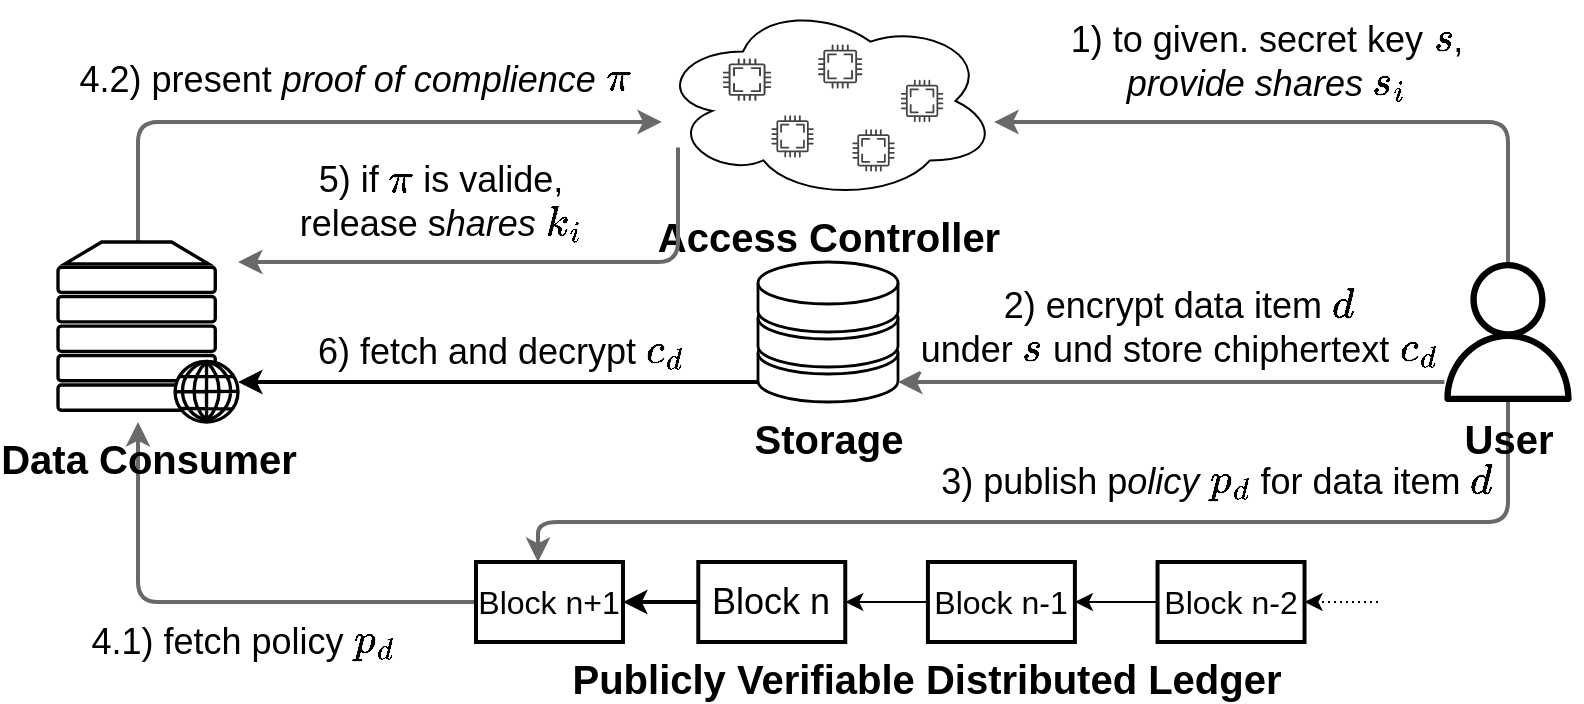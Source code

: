 <mxfile>
    <diagram id="qOfLsTkaPFJ4uB4mqd7r" name="Page-1">
        <mxGraphModel dx="554" dy="624" grid="1" gridSize="10" guides="1" tooltips="1" connect="1" arrows="1" fold="1" page="0" pageScale="1" pageWidth="850" pageHeight="1100" math="1" shadow="0">
            <root>
                <mxCell id="0"/>
                <mxCell id="1" parent="0"/>
                <mxCell id="38" value="Access Controller" style="group;rounded=0;glass=0;shadow=0;imageAspect=1;verticalAlign=top;html=1;labelPosition=center;verticalLabelPosition=bottom;align=center;fillColor=none;strokeWidth=2;fontSize=20;fontStyle=1" parent="1" vertex="1" connectable="0">
                    <mxGeometry x="340" y="400" width="170" height="99" as="geometry"/>
                </mxCell>
                <mxCell id="39" value="" style="ellipse;shape=cloud;whiteSpace=wrap;html=1;fillColor=none;fontSize=18;" parent="38" vertex="1">
                    <mxGeometry width="170" height="99" as="geometry"/>
                </mxCell>
                <mxCell id="40" value="" style="sketch=0;pointerEvents=1;shadow=0;dashed=0;html=1;strokeColor=none;fillColor=#434445;labelPosition=center;verticalLabelPosition=bottom;verticalAlign=top;align=center;outlineConnect=0;shape=mxgraph.vvd.cpu;fontSize=18;" parent="38" vertex="1">
                    <mxGeometry x="32.381" y="28.286" width="24.286" height="21.214" as="geometry"/>
                </mxCell>
                <mxCell id="41" value="" style="sketch=0;pointerEvents=1;shadow=0;dashed=0;html=1;strokeColor=none;fillColor=#434445;aspect=fixed;labelPosition=center;verticalLabelPosition=bottom;verticalAlign=top;align=center;outlineConnect=0;shape=mxgraph.vvd.cpu;fontSize=18;" parent="38" vertex="1">
                    <mxGeometry x="80" y="21.21" width="22.17" height="22.17" as="geometry"/>
                </mxCell>
                <mxCell id="42" value="" style="sketch=0;pointerEvents=1;shadow=0;dashed=0;html=1;strokeColor=none;fillColor=#434445;aspect=fixed;labelPosition=center;verticalLabelPosition=bottom;verticalAlign=top;align=center;outlineConnect=0;shape=mxgraph.vvd.cpu;fontSize=18;" parent="38" vertex="1">
                    <mxGeometry x="97.143" y="63.643" width="21.214" height="21.214" as="geometry"/>
                </mxCell>
                <mxCell id="43" value="" style="sketch=0;pointerEvents=1;shadow=0;dashed=0;html=1;strokeColor=none;fillColor=#434445;aspect=fixed;labelPosition=center;verticalLabelPosition=bottom;verticalAlign=top;align=center;outlineConnect=0;shape=mxgraph.vvd.cpu;fontSize=18;" parent="38" vertex="1">
                    <mxGeometry x="56.667" y="56.571" width="21.214" height="21.214" as="geometry"/>
                </mxCell>
                <mxCell id="44" value="" style="sketch=0;pointerEvents=1;shadow=0;dashed=0;html=1;strokeColor=none;fillColor=#434445;aspect=fixed;labelPosition=center;verticalLabelPosition=bottom;verticalAlign=top;align=center;outlineConnect=0;shape=mxgraph.vvd.cpu;fontSize=18;" parent="38" vertex="1">
                    <mxGeometry x="121.429" y="38.893" width="21.214" height="21.214" as="geometry"/>
                </mxCell>
                <mxCell id="45" value="Storage" style="verticalAlign=top;verticalLabelPosition=bottom;labelPosition=center;align=center;html=1;outlineConnect=0;gradientDirection=north;strokeWidth=2;shape=mxgraph.networks.storage;fontSize=20;fontStyle=1" parent="1" vertex="1">
                    <mxGeometry x="390" y="530" width="70" height="70" as="geometry"/>
                </mxCell>
                <mxCell id="46" value="&lt;font style=&quot;font-size: 18px;&quot;&gt;1) to given. secret key `s`,&lt;br style=&quot;font-size: 18px;&quot;&gt;&lt;i style=&quot;font-size: 18px;&quot;&gt;provide shares&lt;/i&gt;&amp;nbsp;`s_i`&lt;/font&gt;" style="endArrow=classic;html=1;strokeWidth=2;edgeStyle=elbowEdgeStyle;elbow=vertical;fontSize=18;strokeColor=#696969;" parent="1" source="64" target="39" edge="1">
                    <mxGeometry x="0.167" y="-30" width="50" height="50" relative="1" as="geometry">
                        <mxPoint x="300" y="700" as="sourcePoint"/>
                        <mxPoint x="350" y="650" as="targetPoint"/>
                        <Array as="points">
                            <mxPoint x="670" y="460"/>
                            <mxPoint x="590" y="430"/>
                            <mxPoint x="580" y="440"/>
                            <mxPoint x="640" y="450"/>
                        </Array>
                        <mxPoint as="offset"/>
                    </mxGeometry>
                </mxCell>
                <mxCell id="47" value="&lt;font style=&quot;font-size: 18px;&quot;&gt;2) encrypt data item `d`&lt;br style=&quot;font-size: 18px;&quot;&gt;under `s` und store chiphertext `c_d`&lt;/font&gt;" style="endArrow=classic;html=1;strokeWidth=2;fontSize=18;strokeColor=#696969;edgeStyle=orthogonalEdgeStyle;" parent="1" source="64" target="45" edge="1">
                    <mxGeometry x="-0.016" y="-27" width="50" height="50" relative="1" as="geometry">
                        <mxPoint x="692.545" y="590.661" as="sourcePoint"/>
                        <mxPoint x="433.803" y="486.015" as="targetPoint"/>
                        <mxPoint x="1" as="offset"/>
                        <Array as="points">
                            <mxPoint x="590" y="590"/>
                            <mxPoint x="590" y="590"/>
                        </Array>
                    </mxGeometry>
                </mxCell>
                <mxCell id="48" value="&lt;font style=&quot;font-size: 18px;&quot;&gt;3) publish p&lt;i style=&quot;font-size: 18px;&quot;&gt;olicy&lt;/i&gt; `p_d` for data item `d`&lt;/font&gt;" style="endArrow=classic;html=1;strokeWidth=2;edgeStyle=orthogonalEdgeStyle;fontSize=18;rounded=1;strokeColor=#696969;" parent="1" source="64" target="62" edge="1">
                    <mxGeometry x="-0.274" y="-20" width="50" height="50" relative="1" as="geometry">
                        <mxPoint x="692.545" y="590.661" as="sourcePoint"/>
                        <mxPoint x="450" y="720" as="targetPoint"/>
                        <Array as="points">
                            <mxPoint x="765" y="660"/>
                            <mxPoint x="280" y="660"/>
                        </Array>
                        <mxPoint x="-1" as="offset"/>
                    </mxGeometry>
                </mxCell>
                <mxCell id="49" value="&lt;font style=&quot;font-size: 18px;&quot;&gt;4.1) fetch policy `p_d`&lt;/font&gt;" style="endArrow=classic;html=1;strokeWidth=2;edgeStyle=elbowEdgeStyle;fontSize=18;strokeColor=#696969;" parent="1" source="62" target="65" edge="1">
                    <mxGeometry x="-0.094" y="20" width="50" height="50" relative="1" as="geometry">
                        <mxPoint x="692.545" y="616.45" as="sourcePoint"/>
                        <mxPoint x="319" y="737.082" as="targetPoint"/>
                        <Array as="points">
                            <mxPoint x="80" y="700"/>
                            <mxPoint x="80" y="680"/>
                        </Array>
                        <mxPoint as="offset"/>
                    </mxGeometry>
                </mxCell>
                <mxCell id="50" value="" style="endArrow=classic;strokeWidth=2;edgeStyle=elbowEdgeStyle;elbow=vertical;fontSize=18;fontStyle=0;strokeColor=#696969;" parent="1" source="65" target="39" edge="1">
                    <mxGeometry x="0.044" y="20" width="50" height="50" relative="1" as="geometry">
                        <mxPoint x="262.448" y="730" as="sourcePoint"/>
                        <mxPoint x="204.517" y="660" as="targetPoint"/>
                        <Array as="points">
                            <mxPoint x="80" y="460"/>
                            <mxPoint x="280" y="430"/>
                            <mxPoint x="280" y="450"/>
                        </Array>
                        <mxPoint as="offset"/>
                    </mxGeometry>
                </mxCell>
                <mxCell id="51" value="&lt;font style=&quot;font-size: 18px;&quot;&gt;4.2) present&amp;nbsp;&lt;i style=&quot;font-size: 18px;&quot;&gt;proof of complience&lt;/i&gt;&amp;nbsp;\(\pi\)&lt;/font&gt;" style="edgeLabel;html=1;align=center;verticalAlign=middle;resizable=0;points=[];fontSize=18;" parent="50" vertex="1" connectable="0">
                    <mxGeometry x="0.105" relative="1" as="geometry">
                        <mxPoint x="-10" y="-21" as="offset"/>
                    </mxGeometry>
                </mxCell>
                <mxCell id="52" value="&lt;font style=&quot;font-size: 18px;&quot;&gt;5) if \(\pi\) is valide,&lt;br style=&quot;font-size: 18px;&quot;&gt;release s&lt;i style=&quot;font-size: 18px;&quot;&gt;hares&lt;/i&gt;&amp;nbsp;`k_i`&lt;br style=&quot;font-size: 18px;&quot;&gt;&lt;/font&gt;" style="endArrow=classic;html=1;strokeWidth=2;edgeStyle=elbowEdgeStyle;elbow=vertical;fontSize=18;strokeColor=#696969;" parent="1" source="39" target="65" edge="1">
                    <mxGeometry x="0.275" y="-30" width="50" height="50" relative="1" as="geometry">
                        <mxPoint x="150" y="550" as="sourcePoint"/>
                        <mxPoint x="250" y="595" as="targetPoint"/>
                        <Array as="points">
                            <mxPoint x="350" y="530"/>
                            <mxPoint x="340" y="530"/>
                            <mxPoint x="360" y="530"/>
                            <mxPoint x="350" y="530"/>
                            <mxPoint x="380" y="510"/>
                        </Array>
                        <mxPoint as="offset"/>
                    </mxGeometry>
                </mxCell>
                <mxCell id="53" value="&lt;font style=&quot;font-size: 18px;&quot;&gt;6) fetch and decrypt `c_d`&lt;/font&gt;" style="endArrow=classic;html=1;strokeWidth=2;fontSize=18;edgeStyle=elbowEdgeStyle;elbow=vertical;" parent="1" source="45" target="65" edge="1">
                    <mxGeometry x="-0.006" y="-15" width="50" height="50" relative="1" as="geometry">
                        <mxPoint x="692.545" y="575" as="sourcePoint"/>
                        <mxPoint x="485" y="575" as="targetPoint"/>
                        <mxPoint as="offset"/>
                        <Array as="points">
                            <mxPoint x="260" y="590"/>
                        </Array>
                    </mxGeometry>
                </mxCell>
                <mxCell id="54" value="Publicly Verifiable Distributed Ledger" style="group;verticalAlign=top;labelPosition=center;verticalLabelPosition=bottom;align=center;fontSize=20;fontStyle=1" parent="1" vertex="1" connectable="0">
                    <mxGeometry x="249" y="680" width="451" height="40" as="geometry"/>
                </mxCell>
                <mxCell id="55" value="" style="group;verticalAlign=top;labelPosition=center;verticalLabelPosition=bottom;align=center;fontSize=16;" parent="54" vertex="1" connectable="0">
                    <mxGeometry x="111.143" width="339.857" height="40" as="geometry"/>
                </mxCell>
                <mxCell id="56" value="Block n" style="rounded=0;whiteSpace=wrap;html=1;strokeWidth=2;glass=0;shadow=0;fillStyle=auto;fillColor=none;fontSize=18;" parent="55" vertex="1">
                    <mxGeometry width="73.483" height="40" as="geometry"/>
                </mxCell>
                <mxCell id="57" value="Block n-1" style="rounded=0;whiteSpace=wrap;html=1;strokeWidth=2;glass=0;shadow=0;fillStyle=auto;fillColor=none;fontSize=16;" parent="55" vertex="1">
                    <mxGeometry x="114.817" width="73.483" height="40" as="geometry"/>
                </mxCell>
                <mxCell id="58" value="Block n-2" style="rounded=0;whiteSpace=wrap;html=1;strokeWidth=2;glass=0;shadow=0;fillStyle=auto;fillColor=none;fontSize=16;" parent="55" vertex="1">
                    <mxGeometry x="229.633" width="73.483" height="40" as="geometry"/>
                </mxCell>
                <mxCell id="59" value="" style="endArrow=classic;html=1;fontSize=18;" parent="55" source="58" target="57" edge="1">
                    <mxGeometry width="50" height="50" relative="1" as="geometry">
                        <mxPoint x="367.413" y="30" as="sourcePoint"/>
                        <mxPoint x="312.301" y="30" as="targetPoint"/>
                    </mxGeometry>
                </mxCell>
                <mxCell id="60" value="" style="endArrow=classic;html=1;fontSize=18;" parent="55" source="57" target="56" edge="1">
                    <mxGeometry width="50" height="50" relative="1" as="geometry">
                        <mxPoint x="238.819" y="30" as="sourcePoint"/>
                        <mxPoint x="197.485" y="30" as="targetPoint"/>
                    </mxGeometry>
                </mxCell>
                <mxCell id="61" value="" style="endArrow=classic;html=1;dashed=1;dashPattern=1 2;fontSize=18;" parent="55" target="58" edge="1">
                    <mxGeometry width="50" height="50" relative="1" as="geometry">
                        <mxPoint x="339.857" y="20" as="sourcePoint"/>
                        <mxPoint x="197.485" y="30" as="targetPoint"/>
                    </mxGeometry>
                </mxCell>
                <mxCell id="62" value="Block n+1" style="rounded=0;whiteSpace=wrap;html=1;strokeWidth=2;glass=0;shadow=0;fillStyle=auto;fillColor=none;fontSize=16;" parent="54" vertex="1">
                    <mxGeometry width="73.483" height="40" as="geometry"/>
                </mxCell>
                <mxCell id="63" value="" style="edgeStyle=none;html=1;strokeWidth=2;fontSize=18;" parent="54" source="56" target="62" edge="1">
                    <mxGeometry relative="1" as="geometry"/>
                </mxCell>
                <mxCell id="64" value="User" style="sketch=0;outlineConnect=0;dashed=0;verticalLabelPosition=bottom;verticalAlign=top;align=center;html=1;fontSize=20;fontStyle=1;aspect=fixed;pointerEvents=1;shape=mxgraph.aws4.user;fillStyle=auto;strokeWidth=4;fillColor=#000000;" parent="1" vertex="1">
                    <mxGeometry x="730" y="530" width="70" height="70" as="geometry"/>
                </mxCell>
                <mxCell id="65" value="&lt;font style=&quot;font-size: 20px;&quot;&gt;Data Consumer&lt;/font&gt;" style="verticalAlign=top;verticalLabelPosition=bottom;labelPosition=center;align=center;html=1;outlineConnect=0;gradientDirection=north;strokeWidth=2;shape=mxgraph.networks.web_server;fontSize=20;fontStyle=1" parent="1" vertex="1">
                    <mxGeometry x="40" y="520" width="90" height="90" as="geometry"/>
                </mxCell>
            </root>
        </mxGraphModel>
    </diagram>
</mxfile>